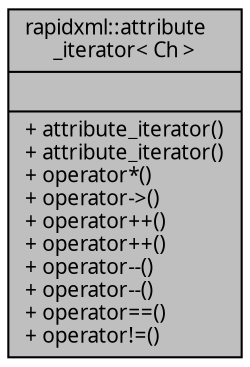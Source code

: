 digraph "rapidxml::attribute_iterator&lt; Ch &gt;"
{
 // INTERACTIVE_SVG=YES
  edge [fontname="Verdana",fontsize="10",labelfontname="Verdana",labelfontsize="10"];
  node [fontname="Verdana",fontsize="10",shape=record];
  Node1 [label="{rapidxml::attribute\l_iterator\< Ch \>\n||+ attribute_iterator()\l+ attribute_iterator()\l+ operator*()\l+ operator-\>()\l+ operator++()\l+ operator++()\l+ operator--()\l+ operator--()\l+ operator==()\l+ operator!=()\l}",height=0.2,width=0.4,color="black", fillcolor="grey75", style="filled", fontcolor="black"];
}

